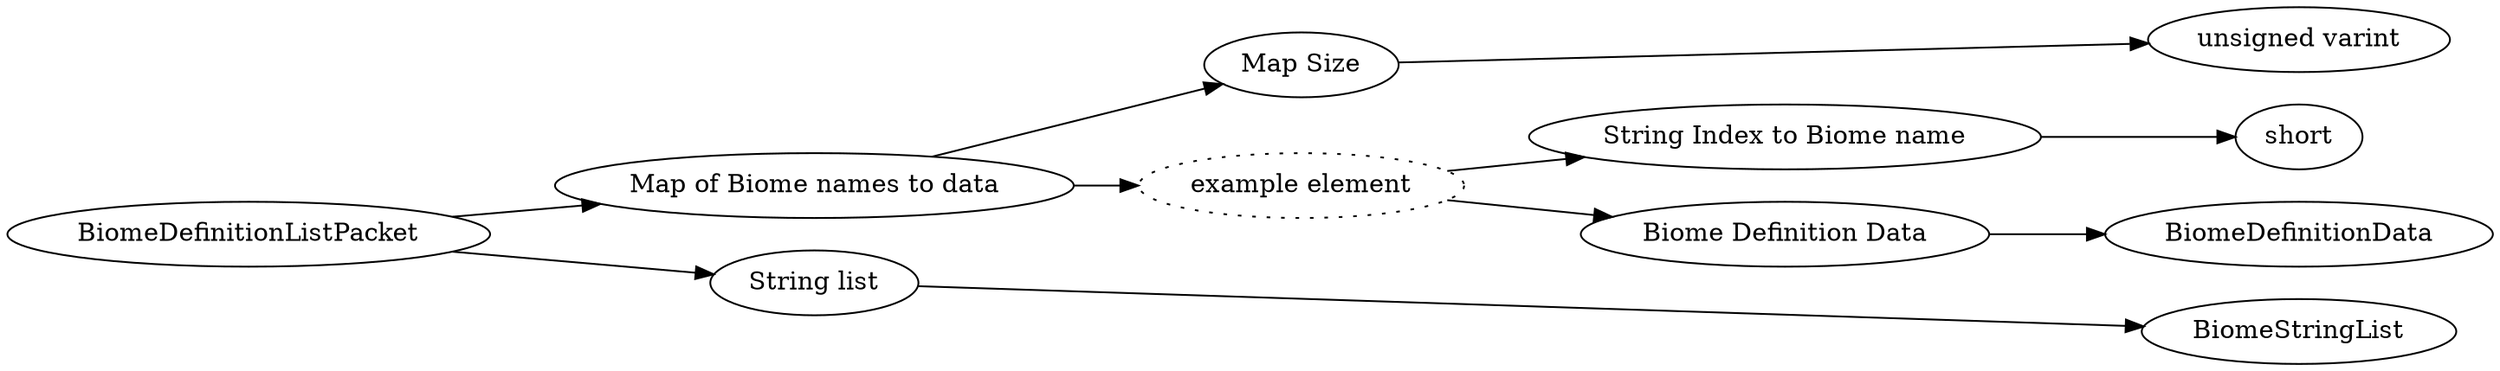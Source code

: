digraph "BiomeDefinitionListPacket" {
rankdir = LR
0
0 -> 1
1 -> 2
2 -> 3
1 -> 4
4 -> 5
5 -> 9
4 -> 10
10 -> 371
0 -> 372
372 -> 383

0 [label="BiomeDefinitionListPacket",comment="name: \"BiomeDefinitionListPacket\", typeName: \"\", id: 0, branchId: 122, recurseId: -1, attributes: 0, notes: \"\""];
1 [label="Map of Biome names to data",comment="name: \"Map of Biome names to data\", typeName: \"\", id: 1, branchId: 0, recurseId: -1, attributes: 8, notes: \"\""];
2 [label="Map Size",comment="name: \"Map Size\", typeName: \"\", id: 2, branchId: 0, recurseId: -1, attributes: 0, notes: \"\""];
3 [label="unsigned varint",comment="name: \"unsigned varint\", typeName: \"\", id: 3, branchId: 0, recurseId: -1, attributes: 512, notes: \"\""];
4 [label="example element",style=dotted,comment="name: \"example element\", typeName: \"\", id: 4, branchId: 0, recurseId: -1, attributes: 16, notes: \"\""];
5 [label="String Index to Biome name",comment="name: \"String Index to Biome name\", typeName: \"short\", id: 5, branchId: 0, recurseId: -1, attributes: 256, notes: \"\""];
9 [label="short",comment="name: \"short\", typeName: \"\", id: 9, branchId: 0, recurseId: -1, attributes: 512, notes: \"\""];
10 [label="Biome Definition Data",comment="name: \"Biome Definition Data\", typeName: \"BiomeDefinitionData\", id: 10, branchId: 0, recurseId: -1, attributes: 256, notes: \"\""];
371 [label="BiomeDefinitionData",comment="name: \"BiomeDefinitionData\", typeName: \"\", id: 371, branchId: 0, recurseId: -1, attributes: 512, notes: \"\""];
372 [label="String list",comment="name: \"String list\", typeName: \"BiomeStringList\", id: 372, branchId: 0, recurseId: -1, attributes: 256, notes: \"\""];
383 [label="BiomeStringList",comment="name: \"BiomeStringList\", typeName: \"\", id: 383, branchId: 0, recurseId: -1, attributes: 512, notes: \"\""];
{ rank = max;3;9;371;383}

}

